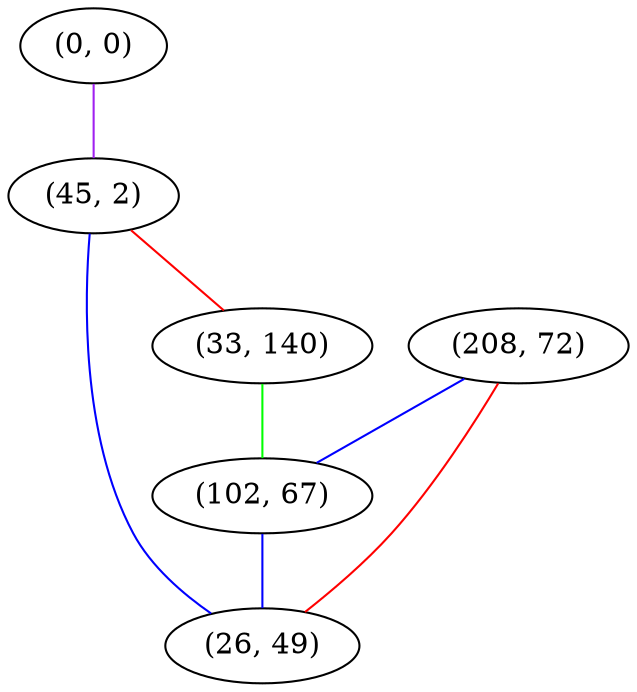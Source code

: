 graph "" {
"(0, 0)";
"(45, 2)";
"(33, 140)";
"(208, 72)";
"(102, 67)";
"(26, 49)";
"(0, 0)" -- "(45, 2)"  [color=purple, key=0, weight=4];
"(45, 2)" -- "(26, 49)"  [color=blue, key=0, weight=3];
"(45, 2)" -- "(33, 140)"  [color=red, key=0, weight=1];
"(33, 140)" -- "(102, 67)"  [color=green, key=0, weight=2];
"(208, 72)" -- "(102, 67)"  [color=blue, key=0, weight=3];
"(208, 72)" -- "(26, 49)"  [color=red, key=0, weight=1];
"(102, 67)" -- "(26, 49)"  [color=blue, key=0, weight=3];
}
